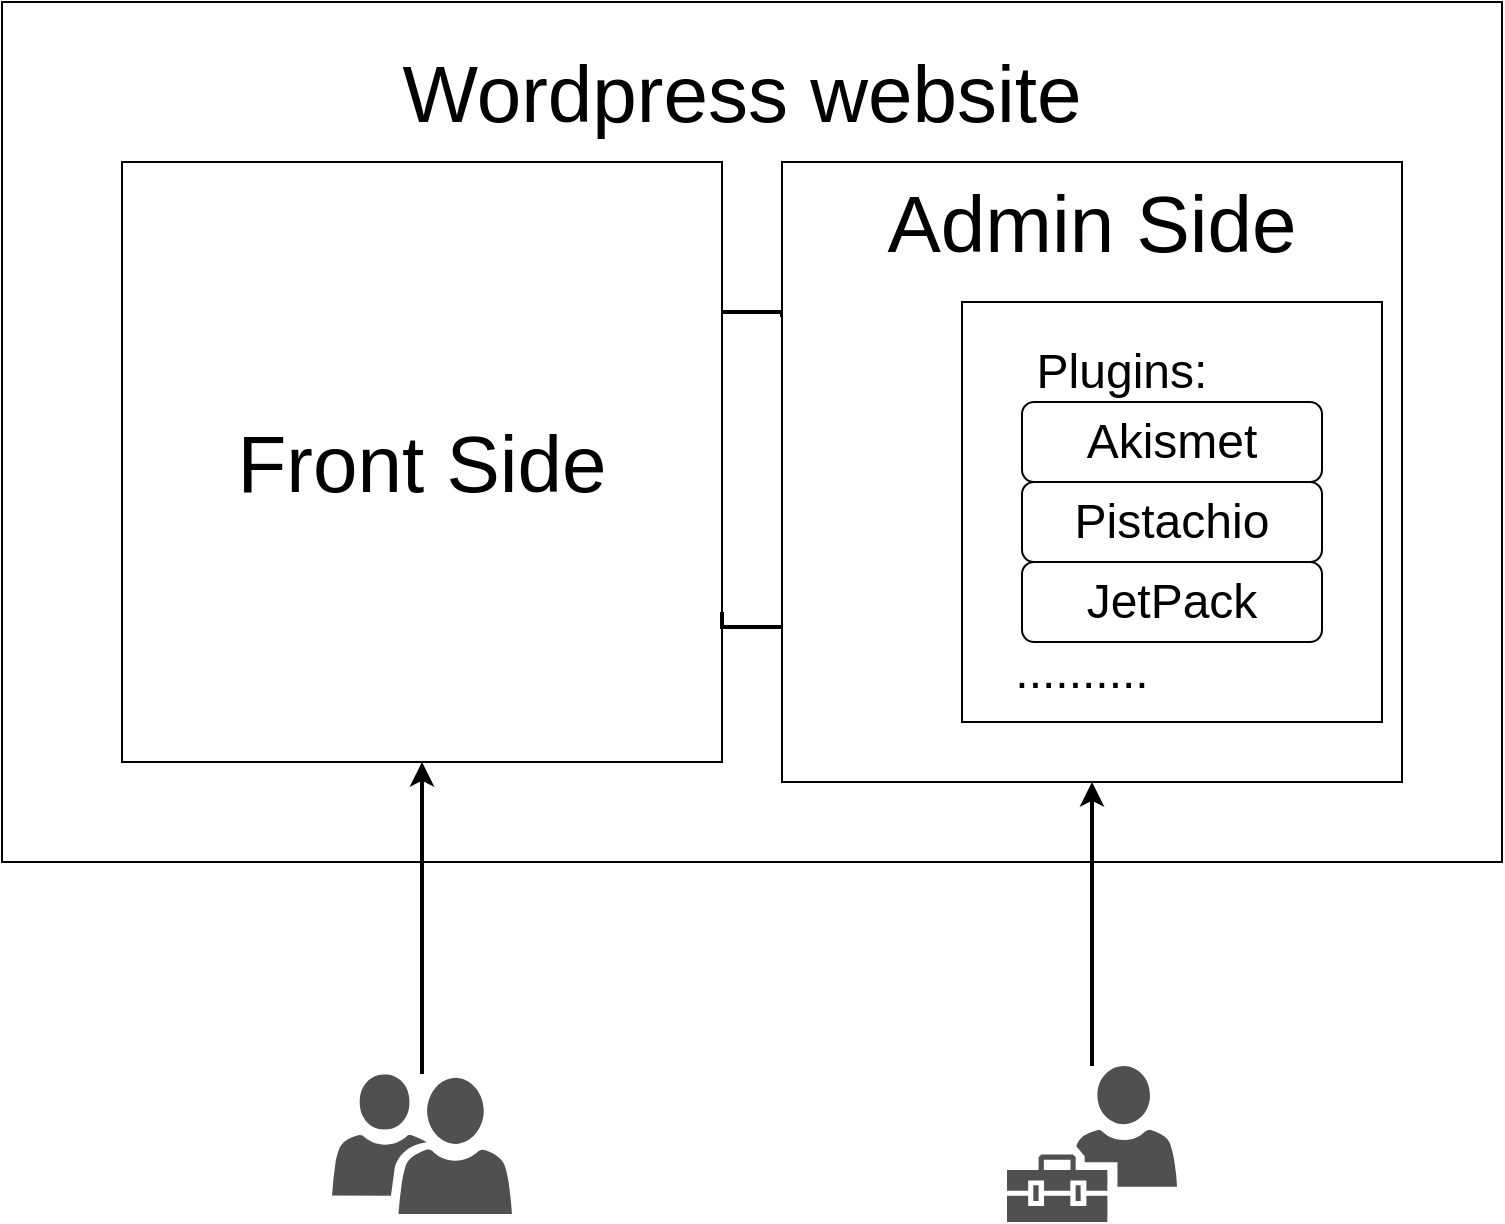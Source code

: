 <mxfile version="20.2.3" type="github"><diagram id="R8ZS0F-VQTq9mlO0JFWf" name="Page-1"><mxGraphModel dx="1374" dy="1859" grid="1" gridSize="10" guides="1" tooltips="1" connect="1" arrows="1" fold="1" page="1" pageScale="1" pageWidth="850" pageHeight="1100" math="0" shadow="0"><root><mxCell id="0"/><mxCell id="1" parent="0"/><mxCell id="or_8ZkzyaJfjP6GRmbqp-6" value="" style="rounded=0;whiteSpace=wrap;html=1;fontSize=40;" parent="1" vertex="1"><mxGeometry x="30" y="-10" width="750" height="430" as="geometry"/></mxCell><mxCell id="or_8ZkzyaJfjP6GRmbqp-12" style="edgeStyle=orthogonalEdgeStyle;rounded=0;orthogonalLoop=1;jettySize=auto;html=1;exitX=1;exitY=0.25;exitDx=0;exitDy=0;entryX=0;entryY=0.25;entryDx=0;entryDy=0;fontSize=40;strokeWidth=2;endArrow=none;endFill=0;" parent="1" source="or_8ZkzyaJfjP6GRmbqp-2" target="or_8ZkzyaJfjP6GRmbqp-3" edge="1"><mxGeometry relative="1" as="geometry"/></mxCell><mxCell id="or_8ZkzyaJfjP6GRmbqp-2" value="&lt;font style=&quot;font-size: 40px;&quot;&gt;Front Side&lt;/font&gt;" style="whiteSpace=wrap;html=1;aspect=fixed;" parent="1" vertex="1"><mxGeometry x="90" y="70" width="300" height="300" as="geometry"/></mxCell><mxCell id="or_8ZkzyaJfjP6GRmbqp-13" style="edgeStyle=orthogonalEdgeStyle;rounded=0;orthogonalLoop=1;jettySize=auto;html=1;exitX=0;exitY=0.75;exitDx=0;exitDy=0;entryX=1;entryY=0.75;entryDx=0;entryDy=0;fontSize=40;endArrow=none;endFill=0;strokeWidth=2;" parent="1" source="or_8ZkzyaJfjP6GRmbqp-3" target="or_8ZkzyaJfjP6GRmbqp-2" edge="1"><mxGeometry relative="1" as="geometry"/></mxCell><mxCell id="or_8ZkzyaJfjP6GRmbqp-3" value="&lt;font style=&quot;font-size: 40px;&quot;&gt;Admin Side&lt;/font&gt;" style="whiteSpace=wrap;html=1;aspect=fixed;verticalAlign=top;" parent="1" vertex="1"><mxGeometry x="420" y="70" width="310" height="310" as="geometry"/></mxCell><mxCell id="or_8ZkzyaJfjP6GRmbqp-4" value="Wordpress website" style="text;html=1;strokeColor=none;fillColor=none;align=center;verticalAlign=middle;whiteSpace=wrap;rounded=0;fontSize=40;" parent="1" vertex="1"><mxGeometry x="190" y="20" width="420" height="30" as="geometry"/></mxCell><mxCell id="or_8ZkzyaJfjP6GRmbqp-5" value="" style="shape=image;html=1;verticalAlign=top;verticalLabelPosition=bottom;labelBackgroundColor=#ffffff;imageAspect=0;aspect=fixed;image=https://cdn4.iconfinder.com/data/icons/web-ui-color/128/Checkmark-128.png;fontSize=40;" parent="1" vertex="1"><mxGeometry x="680" y="80" width="40" height="40" as="geometry"/></mxCell><mxCell id="or_8ZkzyaJfjP6GRmbqp-10" style="edgeStyle=orthogonalEdgeStyle;rounded=0;orthogonalLoop=1;jettySize=auto;html=1;entryX=0.5;entryY=1;entryDx=0;entryDy=0;fontSize=40;strokeWidth=2;" parent="1" source="or_8ZkzyaJfjP6GRmbqp-7" target="or_8ZkzyaJfjP6GRmbqp-2" edge="1"><mxGeometry relative="1" as="geometry"/></mxCell><mxCell id="or_8ZkzyaJfjP6GRmbqp-7" value="" style="sketch=0;pointerEvents=1;shadow=0;dashed=0;html=1;strokeColor=none;labelPosition=center;verticalLabelPosition=bottom;verticalAlign=top;align=center;fillColor=#505050;shape=mxgraph.mscae.intune.user_group;fontSize=40;" parent="1" vertex="1"><mxGeometry x="195" y="526" width="90" height="70" as="geometry"/></mxCell><mxCell id="or_8ZkzyaJfjP6GRmbqp-9" style="edgeStyle=orthogonalEdgeStyle;rounded=0;orthogonalLoop=1;jettySize=auto;html=1;fontSize=40;strokeWidth=2;" parent="1" source="or_8ZkzyaJfjP6GRmbqp-8" target="or_8ZkzyaJfjP6GRmbqp-3" edge="1"><mxGeometry relative="1" as="geometry"/></mxCell><mxCell id="or_8ZkzyaJfjP6GRmbqp-8" value="" style="sketch=0;pointerEvents=1;shadow=0;dashed=0;html=1;strokeColor=none;labelPosition=center;verticalLabelPosition=bottom;verticalAlign=top;align=center;fillColor=#505050;shape=mxgraph.mscae.intune.user_management;fontSize=40;" parent="1" vertex="1"><mxGeometry x="532.5" y="522" width="85" height="78" as="geometry"/></mxCell><mxCell id="or_8ZkzyaJfjP6GRmbqp-11" value="" style="shape=image;html=1;verticalAlign=top;verticalLabelPosition=bottom;labelBackgroundColor=#ffffff;imageAspect=0;aspect=fixed;image=https://cdn4.iconfinder.com/data/icons/web-ui-color/128/Checkmark-128.png;fontSize=40;" parent="1" vertex="1"><mxGeometry x="610" y="526" width="40" height="40" as="geometry"/></mxCell><mxCell id="nlO1vkXBEiYEsvTPHCb2-1" value="" style="rounded=0;whiteSpace=wrap;html=1;" vertex="1" parent="1"><mxGeometry x="510" y="140" width="210" height="210" as="geometry"/></mxCell><mxCell id="nlO1vkXBEiYEsvTPHCb2-2" value="&lt;font style=&quot;font-size: 24px;&quot;&gt;Pistachio&lt;/font&gt;" style="rounded=1;whiteSpace=wrap;html=1;" vertex="1" parent="1"><mxGeometry x="540" y="230" width="150" height="40" as="geometry"/></mxCell><mxCell id="nlO1vkXBEiYEsvTPHCb2-3" value="&lt;font style=&quot;font-size: 24px;&quot;&gt;JetPack&lt;/font&gt;" style="rounded=1;whiteSpace=wrap;html=1;" vertex="1" parent="1"><mxGeometry x="540" y="270" width="150" height="40" as="geometry"/></mxCell><mxCell id="nlO1vkXBEiYEsvTPHCb2-4" value="&lt;font style=&quot;font-size: 24px;&quot;&gt;Akismet&lt;/font&gt;" style="rounded=1;whiteSpace=wrap;html=1;" vertex="1" parent="1"><mxGeometry x="540" y="190" width="150" height="40" as="geometry"/></mxCell><mxCell id="nlO1vkXBEiYEsvTPHCb2-5" value="Plugins:" style="text;html=1;strokeColor=none;fillColor=none;align=center;verticalAlign=middle;whiteSpace=wrap;rounded=0;fontSize=24;" vertex="1" parent="1"><mxGeometry x="540" y="160" width="100" height="30" as="geometry"/></mxCell><mxCell id="nlO1vkXBEiYEsvTPHCb2-6" value=".........." style="text;html=1;strokeColor=none;fillColor=none;align=center;verticalAlign=middle;whiteSpace=wrap;rounded=0;fontSize=24;" vertex="1" parent="1"><mxGeometry x="540" y="310" width="60" height="30" as="geometry"/></mxCell><mxCell id="nlO1vkXBEiYEsvTPHCb2-7" value="" style="shape=image;html=1;verticalAlign=top;verticalLabelPosition=bottom;labelBackgroundColor=#ffffff;imageAspect=0;aspect=fixed;image=https://cdn4.iconfinder.com/data/icons/web-ui-color/128/Checkmark-128.png;fontSize=40;" vertex="1" parent="1"><mxGeometry x="670" y="235" width="30" height="30" as="geometry"/></mxCell></root></mxGraphModel></diagram></mxfile>
